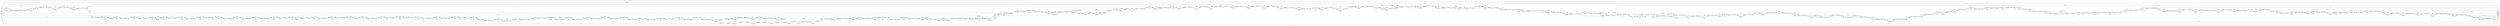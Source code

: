 digraph {
	graph [rankdir=LR]
	node [shape=rectangle]
	2 -> 4 [label=40227]
	4 -> 25 [label=40226]
	4 -> 17593 [label=1]
	25 -> 31 [label=40227]
	31 -> 52 [label=39446]
	31 -> 9489 [label=781]
	52 -> 76 [label=40227]
	76 -> 97 [label=40226]
	76 -> 17613 [label=1]
	97 -> 100 [label=40227]
	100 -> 121 [label=3341]
	100 -> 26419 [label=36886]
	121 -> 144 [label=40227]
	144 -> 202 [label=39446]
	144 -> 9546 [label=781]
	202 -> 208 [label=40227]
	208 -> 220 [label=40177]
	208 -> 9567 [label=50]
	220 -> 241 [label=3291]
	220 -> 9567 [label=36886]
	241 -> 247 [label=40177]
	241 -> 295 [label=50]
	247 -> 268 [label=3291]
	247 -> 26447 [label=36886]
	268 -> 295 [label=40177]
	295 -> 316 [label=3291]
	295 -> 9651 [label=36936]
	316 -> 346 [label=40227]
	346 -> 349 [label=3291]
	346 -> 9678 [label=36936]
	349 -> 353 [label=2566]
	349 -> 17860 [label=725]
	353 -> 374 [label=2560]
	353 -> 17860 [label=6]
	374 -> 376 [label=3291]
	376 -> 394 [label=3341]
	394 -> 430 [label=40227]
	430 -> 478 [label=40177]
	430 -> 496 [label=50]
	478 -> 496 [label=2560]
	478 -> 499 [label=37617]
	496 -> 499 [label=2610]
	499 -> 540 [label=40227]
	540 -> 561 [label=3341]
	540 -> 26487 [label=36886]
	561 -> 580 [label=40227]
	580 -> 601 [label=3291]
	580 -> 9765 [label=50]
	580 -> 604 [label=36886]
	601 -> 604 [label=3341]
	604 -> 610 [label=40227]
	610 -> 628 [label=40177]
	610 -> 9801 [label=50]
	628 -> 649 [label=3291]
	628 -> 9801 [label=36886]
	649 -> 656 [label=40227]
	656 -> 677 [label=40177]
	656 -> 9823 [label=50]
	677 -> 694 [label=40227]
	694 -> 712 [label=3291]
	694 -> 715 [label=36936]
	712 -> 715 [label=3290]
	712 -> 733 [label=1]
	715 -> 733 [label=40226]
	733 -> 775 [label=40227]
	775 -> 778 [label=40177]
	775 -> 9864 [label=50]
	778 -> 808 [label=2560]
	778 -> 9864 [label=37617]
	808 -> 820 [label=40227]
	820 -> 841 [label=3341]
	820 -> 26547 [label=36886]
	841 -> 850 [label=40227]
	850 -> 871 [label=2560]
	850 -> 9895 [label=37666]
	850 -> 904 [label=1]
	871 -> 889 [label=40226]
	889 -> 904 [label=2560]
	889 -> 9910 [label=37666]
	904 -> 910 [label=2561]
	910 -> 919 [label=3650]
	919 -> 925 [label=2920]
	919 -> 940 [label=730]
	925 -> 937 [label=2924]
	937 -> 940 [label=2874]
	937 -> 9942 [label=50]
	940 -> 1 [label=4]
	940 -> 943 [label=3291]
	940 -> 9945 [label=309]
	943 -> 982 [label=2561]
	943 -> 9942 [label=730]
	982 -> 984 [label=2560]
	982 -> 17646 [label=1]
	984 -> 985 [label=3340]
	985 -> 1003 [label=2609]
	985 -> 17958 [label=731]
	1003 -> 1006 [label=2918]
	1006 -> 1024 [label=3648]
	1024 -> 1030 [label=2918]
	1024 -> 1045 [label=730]
	1030 -> 1045 [label=2920]
	1045 -> 1057 [label=3650]
	1057 -> 1078 [label=3600]
	1057 -> 9981 [label=50]
	1078 -> 1129 [label=3650]
	1129 -> 1150 [label=3599]
	1129 -> 9998 [label=51]
	1150 -> 1167 [label=3600]
	1167 -> 1240 [label=3650]
	1240 -> 1270 [label=3341]
	1240 -> 26894 [label=309]
	1270 -> 1275 [label=3650]
	1275 -> 1276 [label=3649]
	1275 -> 1296 [label=1]
	1276 -> 1296 [label=3598]
	1276 -> 1297 [label=51]
	1296 -> 1297 [label=3599]
	1297 -> 1303 [label=3650]
	1303 -> 1324 [label=3599]
	1303 -> 10058 [label=51]
	1324 -> 1357 [label=3650]
	1357 -> 1378 [label=3600]
	1357 -> 10078 [label=50]
	1378 -> 1381 [label=3650]
	1381 -> 1386 [label=3341]
	1381 -> 1402 [label=309]
	1386 -> 1402 [label=3291]
	1386 -> 1407 [label=50]
	1402 -> 1407 [label=3291]
	1402 -> 1423 [label=309]
	1407 -> 1420 [label=3341]
	1420 -> 1423 [label=3340]
	1420 -> 1441 [label=1]
	1423 -> 1426 [label=3649]
	1426 -> 1441 [label=3340]
	1426 -> 1462 [label=309]
	1441 -> 1444 [label=3341]
	1444 -> 1462 [label=3291]
	1444 -> 1465 [label=50]
	1462 -> 1465 [label=3600]
	1465 -> 1478 [label=3650]
	1478 -> 1499 [label=2559]
	1478 -> 10138 [label=1091]
	1499 -> 1501 [label=3650]
	1501 -> 1509 [label=3649]
	1501 -> 1528 [label=1]
	1509 -> 1 [label=309]
	1509 -> 1528 [label=3340]
	1528 -> 1584 [label=3341]
	1584 -> 1605 [label=3340]
	1584 -> 24998 [label=1]
	1605 -> 1675 [label=3341]
	1675 -> 1696 [label=3290]
	1675 -> 10158 [label=51]
	1696 -> 1717 [label=3341]
	1717 -> 1723 [label=2610]
	1717 -> 1738 [label=731]
	1723 -> 1738 [label=2559]
	1723 -> 1744 [label=51]
	1738 -> 1744 [label=3290]
	1744 -> 1795 [label=2610]
	1744 -> 18050 [label=731]
	1795 -> 1827 [label=3341]
	1827 -> 1848 [label=2610]
	1827 -> 18067 [label=731]
	1848 -> 1885 [label=3342]
	1885 -> 1906 [label=3285]
	1885 -> 10198 [label=57]
	1906 -> 1945 [label=3342]
	1945 -> 1966 [label=2616]
	1945 -> 27031 [label=726]
	1966 -> 1969 [label=3342]
	1969 -> 1990 [label=2559]
	1969 -> 10218 [label=783]
	1990 -> 2026 [label=3285]
	1990 -> 10253 [label=57]
	2026 -> 2083 [label=3342]
	2083 -> 2104 [label=2610]
	2083 -> 18090 [label=732]
	2104 -> 2110 [label=3291]
	2104 -> 2131 [label=51]
	2110 -> 2131 [label=2559]
	2110 -> 18110 [label=732]
	2131 -> 2146 [label=3342]
	2146 -> 2167 [label=3291]
	2146 -> 10299 [label=51]
	2167 -> 2185 [label=3342]
	2185 -> 2206 [label=3341]
	2185 -> 17729 [label=1]
	2206 -> 2209 [label=3342]
	2209 -> 2230 [label=2559]
	2209 -> 10319 [label=783]
	2230 -> 2316 [label=3342]
	2316 -> 2341 [label=2559]
	2316 -> 10343 [label=783]
	2341 -> 2357 [label=3342]
	2357 -> 2378 [label=2617]
	2357 -> 27051 [label=725]
	2378 -> 2495 [label=3342]
	2495 -> 1 [label=50]
	2495 -> 2596 [label=3292]
	2596 -> 2623 [label=3290]
	2596 -> 18136 [label=2]
	2623 -> 2746 [label=3292]
	2746 -> 2767 [label=2563]
	2746 -> 24410 [label=729]
	2767 -> 2879 [label=3292]
	2879 -> 2900 [label=2563]
	2879 -> 24428 [label=729]
	2900 -> 2927 [label=3288]
	2927 -> 2981 [label=3292]
	2981 -> 3002 [label=2561]
	2981 -> 18156 [label=731]
	3002 -> 3023 [label=3292]
	3023 -> 3044 [label=2561]
	3023 -> 18176 [label=731]
	3044 -> 3053 [label=3292]
	3053 -> 3068 [label=2561]
	3053 -> 18197 [label=731]
	3068 -> 3098 [label=2560]
	3068 -> 18197 [label=1]
	3098 -> 3145 [label=3292]
	3145 -> 1 [label=1]
	3145 -> 3233 [label=3291]
	3233 -> 3254 [label=3288]
	3233 -> 18240 [label=3]
	3254 -> 3602 [label=3291]
	3602 -> 3623 [label=3288]
	3602 -> 18260 [label=3]
	3623 -> 3624 [label=3291]
	3624 -> 3627 [label=3288]
	3624 -> 3645 [label=3]
	3627 -> 3645 [label=2559]
	3627 -> 3648 [label=729]
	3645 -> 3648 [label=2562]
	3648 -> 3666 [label=3291]
	3666 -> 3667 [label=3289]
	3666 -> 18301 [label=2]
	3667 -> 3688 [label=2559]
	3667 -> 18301 [label=730]
	3688 -> 3775 [label=3291]
	3775 -> 3796 [label=3290]
	3775 -> 25023 [label=1]
	3796 -> 4235 [label=3291]
	4235 -> 4256 [label=2559]
	4235 -> 18321 [label=732]
	4256 -> 4636 [label=3291]
	4636 -> 1 [label=1]
	4636 -> 4808 [label=3290]
	4808 -> 4829 [label=3287]
	4808 -> 24516 [label=3]
	4829 -> 4965 [label=3290]
	4965 -> 4986 [label=3287]
	4965 -> 24536 [label=3]
	4986 -> 5170 [label=3290]
	5170 -> 5191 [label=3289]
	5170 -> 27073 [label=1]
	5191 -> 5221 [label=3290]
	5221 -> 5242 [label=3288]
	5221 -> 18341 [label=2]
	5242 -> 5352 [label=3290]
	5352 -> 1 [label=725]
	5352 -> 5386 [label=2565]
	5386 -> 5407 [label=2559]
	5386 -> 18361 [label=6]
	5407 -> 5423 [label=2565]
	5423 -> 1 [label=3]
	5423 -> 5457 [label=2562]
	5457 -> 1 [label=2]
	5457 -> 5656 [label=2560]
	5656 -> 5677 [label=2559]
	5656 -> 27093 [label=1]
	5677 -> 5982 [label=2560]
	5982 -> 1 [label=2559]
	5982 -> 28935 [label=1]
	5983 -> 6008 [label=36936]
	6008 -> 6044 [label=50]
	6008 -> 25291 [label=36886]
	6044 -> 6065 [label=36627]
	6044 -> 26599 [label=309]
	6065 -> 6074 [label=36936]
	6074 -> 6095 [label=50]
	6074 -> 25311 [label=36886]
	6095 -> 6104 [label=36936]
	6104 -> 6146 [label=50]
	6104 -> 25347 [label=36886]
	6146 -> 6206 [label=50]
	6146 -> 25383 [label=309]
	6206 -> 6219 [label=36936]
	6219 -> 6240 [label=50]
	6219 -> 25432 [label=36886]
	6240 -> 6254 [label=36936]
	6254 -> 6275 [label=359]
	6254 -> 25452 [label=36577]
	6275 -> 6281 [label=36936]
	6281 -> 6302 [label=50]
	6281 -> 25472 [label=36886]
	6302 -> 6365 [label=36936]
	6365 -> 6386 [label=50]
	6365 -> 25492 [label=36886]
	6386 -> 6505 [label=36936]
	6505 -> 6526 [label=50]
	6505 -> 25512 [label=36886]
	6526 -> 6560 [label=36936]
	6560 -> 6581 [label=50]
	6560 -> 25532 [label=36886]
	6581 -> 6615 [label=36936]
	6615 -> 6636 [label=50]
	6615 -> 25551 [label=36886]
	6636 -> 6650 [label=359]
	6650 -> 6666 [label=36936]
	6666 -> 6687 [label=36627]
	6666 -> 26654 [label=309]
	6687 -> 6720 [label=36936]
	6720 -> 6741 [label=50]
	6720 -> 25582 [label=36886]
	6741 -> 6774 [label=36936]
	6774 -> 6795 [label=50]
	6774 -> 25602 [label=36886]
	6795 -> 6816 [label=50]
	6795 -> 25622 [label=36886]
	6816 -> 6852 [label=36936]
	6852 -> 6873 [label=50]
	6852 -> 25642 [label=36886]
	6873 -> 6994 [label=36936]
	6994 -> 7015 [label=50]
	6994 -> 25662 [label=36886]
	7015 -> 7023 [label=36936]
	7023 -> 7071 [label=50]
	7023 -> 25709 [label=36886]
	7071 -> 7155 [label=36936]
	7155 -> 7176 [label=50]
	7155 -> 25729 [label=36886]
	7176 -> 7182 [label=36936]
	7182 -> 7215 [label=50]
	7182 -> 25761 [label=36886]
	7215 -> 7293 [label=36936]
	7293 -> 7316 [label=50]
	7293 -> 25783 [label=36886]
	7316 -> 7346 [label=36936]
	7346 -> 7347 [label=36937]
	7347 -> 7368 [label=51]
	7347 -> 25790 [label=36886]
	7368 -> 7371 [label=36628]
	7371 -> 7392 [label=51]
	7371 -> 25807 [label=36577]
	7392 -> 7440 [label=36937]
	7440 -> 7467 [label=36628]
	7440 -> 26700 [label=309]
	7467 -> 7596 [label=36937]
	7596 -> 7617 [label=51]
	7596 -> 25829 [label=36886]
	7617 -> 7620 [label=360]
	7620 -> 7641 [label=51]
	7620 -> 25850 [label=309]
	7641 -> 7674 [label=36937]
	7674 -> 7701 [label=51]
	7674 -> 25893 [label=36886]
	7701 -> 7785 [label=36937]
	7785 -> 7904 [label=51]
	7785 -> 25976 [label=36886]
	7904 -> 7928 [label=36937]
	7928 -> 7949 [label=51]
	7928 -> 25996 [label=36886]
	7949 -> 8042 [label=36937]
	8042 -> 8063 [label=51]
	8042 -> 26016 [label=36886]
	8063 -> 8108 [label=36937]
	8108 -> 8141 [label=51]
	8108 -> 26048 [label=36886]
	8141 -> 8260 [label=36937]
	8260 -> 8281 [label=360]
	8260 -> 26068 [label=36577]
	8281 -> 8285 [label=36937]
	8285 -> 8306 [label=50]
	8285 -> 16344 [label=36887]
	8306 -> 8403 [label=36937]
	8403 -> 8424 [label=50]
	8403 -> 16349 [label=36887]
	8424 -> 8439 [label=36936]
	8439 -> 8460 [label=50]
	8439 -> 26103 [label=36886]
	8460 -> 8491 [label=36936]
	8491 -> 8496 [label=359]
	8491 -> 26119 [label=36577]
	8496 -> 8523 [label=50]
	8496 -> 26119 [label=309]
	8523 -> 8527 [label=36936]
	8527 -> 8548 [label=50]
	8527 -> 26151 [label=36886]
	8548 -> 8557 [label=36936]
	8557 -> 8564 [label=36938]
	8564 -> 8585 [label=52]
	8564 -> 26171 [label=36886]
	8585 -> 8602 [label=36938]
	8602 -> 8626 [label=52]
	8602 -> 26180 [label=36886]
	8626 -> 8632 [label=361]
	8632 -> 8647 [label=36938]
	8647 -> 8656 [label=361]
	8647 -> 8668 [label=36577]
	8656 -> 8668 [label=52]
	8656 -> 8680 [label=309]
	8668 -> 8677 [label=36629]
	8677 -> 8680 [label=36627]
	8677 -> 8698 [label=2]
	8680 -> 8689 [label=36936]
	8689 -> 8698 [label=36627]
	8689 -> 8728 [label=309]
	8698 -> 8728 [label=36629]
	8728 -> 8734 [label=36938]
	8734 -> 8755 [label=50]
	8734 -> 17248 [label=36888]
	8755 -> 8773 [label=361]
	8773 -> 8788 [label=36937]
	8773 -> 8794 [label=1]
	8788 -> 8794 [label=51]
	8788 -> 8812 [label=36886]
	8794 -> 8812 [label=51]
	8794 -> 8815 [label=1]
	8812 -> 8815 [label=36937]
	8815 -> 8818 [label=36938]
	8818 -> 8827 [label=36937]
	8818 -> 17332 [label=1]
	8827 -> 8875 [label=50]
	8827 -> 24821 [label=36887]
	8875 -> 8899 [label=51]
	8899 -> 8920 [label=50]
	8899 -> 17383 [label=1]
	8920 -> 8929 [label=779]
	8929 -> 8945 [label=37665]
	8945 -> 8953 [label=37667]
	8953 -> 8974 [label=781]
	8953 -> 26317 [label=36886]
	8974 -> 8977 [label=37667]
	8977 -> 8998 [label=50]
	8977 -> 17735 [label=37617]
	8998 -> 9004 [label=36937]
	9004 -> 9034 [label=37668]
	9034 -> 9049 [label=37359]
	9034 -> 26323 [label=309]
	9049 -> 9052 [label=782]
	9049 -> 26323 [label=36577]
	9052 -> 9073 [label=52]
	9052 -> 17757 [label=730]
	9073 -> 9094 [label=50]
	9073 -> 17481 [label=732]
	9094 -> 9100 [label=51]
	9100 -> 9103 [label=782]
	9103 -> 9115 [label=36941]
	9103 -> 9130 [label=727]
	9115 -> 9130 [label=55]
	9115 -> 9145 [label=36886]
	9130 -> 9145 [label=782]
	9145 -> 9166 [label=36941]
	9145 -> 17823 [label=727]
	9166 -> 9262 [label=37668]
	9262 -> 9274 [label=37667]
	9262 -> 9283 [label=1]
	9274 -> 9283 [label=37663]
	9274 -> 9295 [label=4]
	9283 -> 9295 [label=37664]
	9295 -> 9319 [label=37668]
	9319 -> 9331 [label=36941]
	9319 -> 9340 [label=727]
	9331 -> 9340 [label=36937]
	9331 -> 9352 [label=4]
	9340 -> 9352 [label=37664]
	9352 -> 9370 [label=37668]
	9370 -> 9391 [label=37667]
	9370 -> 17535 [label=1]
	9391 -> 9410 [label=37668]
	9410 -> 9449 [label=37667]
	9410 -> 17573 [label=1]
	9449 -> 2 [label=37668]
	9489 -> 52 [label=781]
	9546 -> 202 [label=781]
	9567 -> 241 [label=36936]
	9651 -> 316 [label=36936]
	9678 -> 376 [label=50]
	9678 -> 394 [label=36886]
	9765 -> 601 [label=50]
	9801 -> 649 [label=36936]
	9823 -> 677 [label=50]
	9864 -> 808 [label=37667]
	9895 -> 871 [label=37666]
	9910 -> 910 [label=1089]
	9910 -> 26559 [label=36577]
	9942 -> 9945 [label=780]
	9945 -> 9960 [label=1089]
	9960 -> 984 [label=780]
	9960 -> 1003 [label=309]
	9981 -> 1078 [label=50]
	9998 -> 1167 [label=50]
	9998 -> 1150 [label=1]
	10058 -> 1324 [label=51]
	10078 -> 1378 [label=50]
	10138 -> 1499 [label=1091]
	10158 -> 1696 [label=51]
	10198 -> 1906 [label=57]
	10218 -> 1990 [label=783]
	10253 -> 2026 [label=57]
	10299 -> 2167 [label=51]
	10319 -> 2230 [label=783]
	10343 -> 2341 [label=783]
	14861 -> 14862 [label=81]
	14862 -> 14886 [label=36654]
	14886 -> 14939 [label=36658]
	14939 -> 14960 [label=81]
	14939 -> 25043 [label=36577]
	14960 -> 15457 [label=36658]
	15457 -> 15841 [label=36967]
	15841 -> 15862 [label=36658]
	15841 -> 26579 [label=309]
	15862 -> 16226 [label=36967]
	16226 -> 16247 [label=81]
	16226 -> 25063 [label=36886]
	16247 -> 16289 [label=36967]
	16289 -> 1 [label=81]
	16289 -> 5983 [label=36886]
	16344 -> 8306 [label=36887]
	16349 -> 16779 [label=1]
	16349 -> 8424 [label=36886]
	16779 -> 16855 [label=2]
	16855 -> 16887 [label=1]
	16855 -> 24567 [label=1]
	16887 -> 16909 [label=2]
	16909 -> 16942 [label=1]
	16909 -> 24599 [label=1]
	16942 -> 16972 [label=2]
	16972 -> 16993 [label=1]
	16972 -> 24619 [label=1]
	16993 -> 17008 [label=2]
	17008 -> 17029 [label=1]
	17008 -> 24639 [label=1]
	17029 -> 17181 [label=1]
	17029 -> 24790 [label=1]
	17181 -> 17193 [label=2]
	17193 -> 17206 [label=1]
	17193 -> 24803 [label=1]
	17206 -> 8557 [label=2]
	17248 -> 8755 [label=311]
	17248 -> 8773 [label=36577]
	17332 -> 17338 [label=36887]
	17338 -> 17380 [label=37612]
	17338 -> 8875 [label=1]
	17380 -> 17383 [label=726]
	17380 -> 8929 [label=36886]
	17383 -> 17458 [label=1]
	17383 -> 8920 [label=729]
	17458 -> 9004 [label=731]
	17481 -> 9094 [label=1]
	17481 -> 9100 [label=731]
	17535 -> 9391 [label=1]
	17573 -> 9449 [label=1]
	17593 -> 25 [label=1]
	17613 -> 97 [label=1]
	17646 -> 1030 [label=2]
	17729 -> 2206 [label=1]
	17735 -> 17458 [label=730]
	17735 -> 8998 [label=36887]
	17757 -> 9073 [label=730]
	17823 -> 9166 [label=727]
	17860 -> 374 [label=731]
	17958 -> 1006 [label=730]
	17958 -> 17646 [label=1]
	18050 -> 1795 [label=731]
	18067 -> 1848 [label=732]
	18090 -> 2104 [label=732]
	18110 -> 2131 [label=732]
	18136 -> 2623 [label=2]
	18156 -> 3002 [label=731]
	18176 -> 3044 [label=731]
	18197 -> 3098 [label=732]
	18240 -> 3254 [label=3]
	18260 -> 3623 [label=3]
	18301 -> 3688 [label=732]
	18321 -> 4256 [label=732]
	18341 -> 5242 [label=2]
	18361 -> 5407 [label=6]
	24410 -> 2767 [label=729]
	24428 -> 2927 [label=4]
	24428 -> 2900 [label=725]
	24516 -> 4829 [label=3]
	24536 -> 4986 [label=3]
	24567 -> 16887 [label=1]
	24599 -> 16942 [label=1]
	24619 -> 16993 [label=1]
	24639 -> 17029 [label=1]
	24790 -> 17181 [label=1]
	24803 -> 17206 [label=1]
	24821 -> 24830 [label=1]
	24821 -> 17332 [label=36886]
	24830 -> 17338 [label=726]
	24998 -> 1605 [label=1]
	25023 -> 3796 [label=1]
	25043 -> 14960 [label=36577]
	25063 -> 16247 [label=36886]
	25291 -> 6044 [label=36886]
	25311 -> 6095 [label=36886]
	25347 -> 25383 [label=36577]
	25347 -> 6146 [label=309]
	25383 -> 6206 [label=36886]
	25432 -> 6240 [label=36886]
	25452 -> 6275 [label=36577]
	25472 -> 6302 [label=36886]
	25492 -> 6386 [label=36886]
	25512 -> 6526 [label=36886]
	25532 -> 6581 [label=36886]
	25551 -> 6650 [label=36577]
	25551 -> 6636 [label=309]
	25582 -> 6741 [label=36886]
	25602 -> 6795 [label=36886]
	25622 -> 6816 [label=36886]
	25642 -> 6873 [label=36886]
	25662 -> 7015 [label=36886]
	25709 -> 7071 [label=36886]
	25729 -> 7176 [label=36886]
	25761 -> 7215 [label=36886]
	25783 -> 7316 [label=36886]
	25790 -> 7368 [label=36577]
	25790 -> 25807 [label=309]
	25807 -> 7392 [label=36886]
	25829 -> 25850 [label=36577]
	25829 -> 7617 [label=309]
	25850 -> 7641 [label=36886]
	25893 -> 7701 [label=36886]
	25976 -> 7904 [label=36886]
	25996 -> 7949 [label=36886]
	26016 -> 8063 [label=36886]
	26048 -> 8141 [label=36886]
	26068 -> 8281 [label=36577]
	26103 -> 8460 [label=36886]
	26119 -> 8523 [label=36886]
	26151 -> 8548 [label=36886]
	26171 -> 8585 [label=36886]
	26180 -> 8632 [label=36577]
	26180 -> 8626 [label=309]
	26317 -> 8974 [label=36886]
	26323 -> 9103 [label=36886]
	26419 -> 121 [label=36886]
	26447 -> 268 [label=36886]
	26487 -> 561 [label=36886]
	26547 -> 841 [label=36886]
	26559 -> 1 [label=36573]
	26559 -> 925 [label=4]
	26579 -> 15862 [label=309]
	26599 -> 6065 [label=309]
	26654 -> 6687 [label=309]
	26700 -> 7467 [label=309]
	26894 -> 1270 [label=309]
	27031 -> 1966 [label=726]
	27051 -> 2378 [label=725]
	27073 -> 5191 [label=1]
	27093 -> 5677 [label=1]
	28935 -> 1 [label=1]
	0 -> 2 [label=2559]
	0 -> 5983 [label=50]
	0 -> 7346 [label=1]
	0 -> 8945 [label=2]
	0 -> 17383 [label=3]
	0 -> 16779 [label=1]
	0 -> 14862 [label=36573]
	0 -> 15457 [label=309]
	0 -> 14886 [label=4]
	0 -> 18067 [label=1]
	0 -> 14861 [label=81]
	0 -> 1 [label=2]
	0 -> 24830 [label=725]
}
